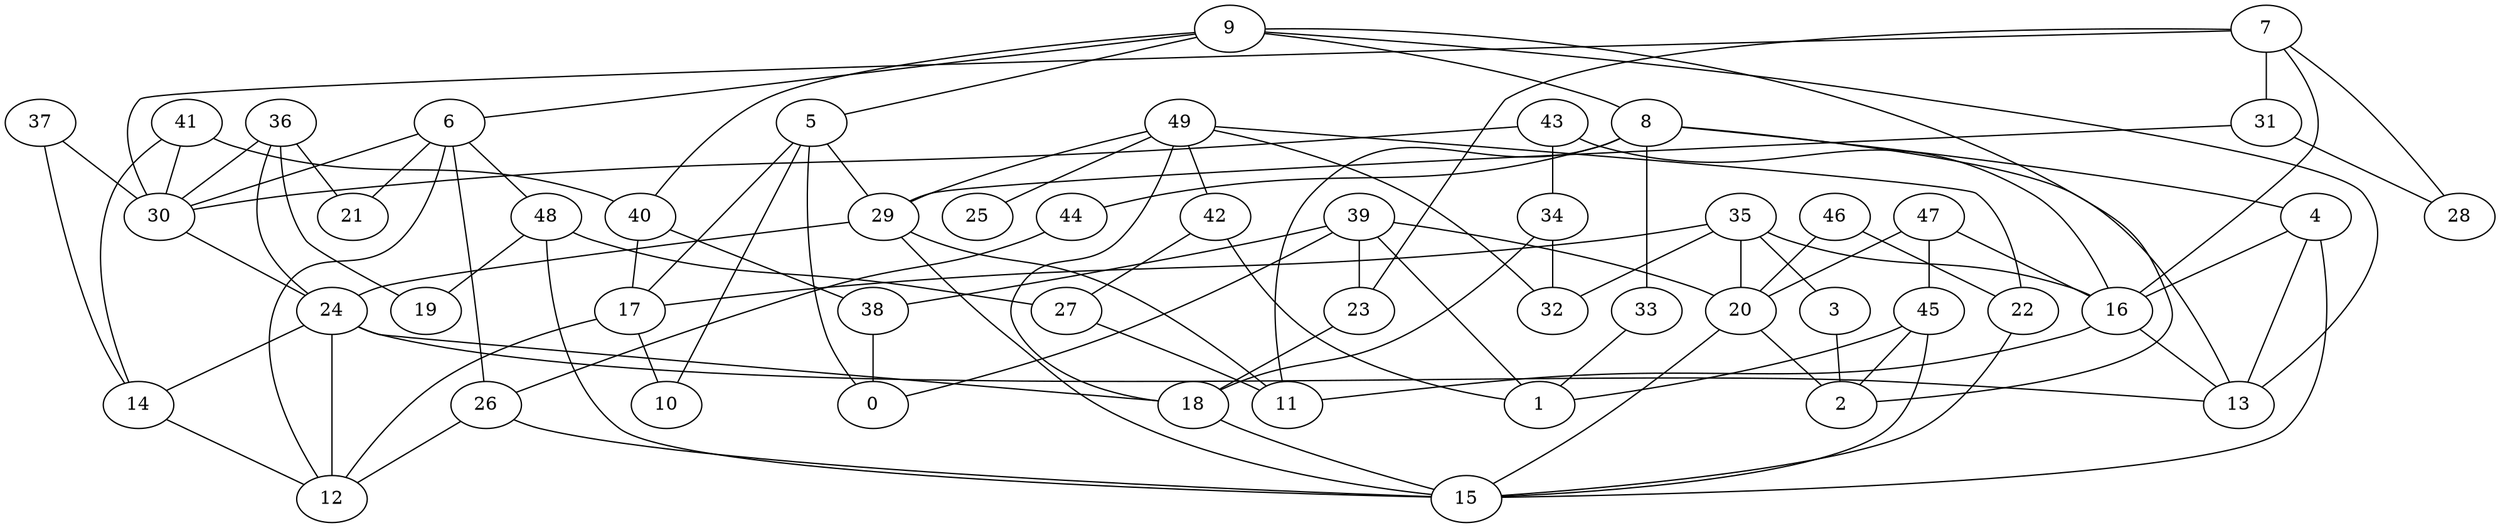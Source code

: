 digraph GG_graph {

subgraph G_graph {
edge [color = black]
"43" -> "16" [dir = none]
"46" -> "22" [dir = none]
"48" -> "15" [dir = none]
"47" -> "45" [dir = none]
"26" -> "15" [dir = none]
"9" -> "6" [dir = none]
"5" -> "10" [dir = none]
"5" -> "29" [dir = none]
"8" -> "44" [dir = none]
"8" -> "33" [dir = none]
"37" -> "14" [dir = none]
"22" -> "15" [dir = none]
"18" -> "15" [dir = none]
"36" -> "19" [dir = none]
"36" -> "24" [dir = none]
"4" -> "15" [dir = none]
"31" -> "28" [dir = none]
"31" -> "29" [dir = none]
"29" -> "15" [dir = none]
"29" -> "11" [dir = none]
"29" -> "24" [dir = none]
"24" -> "13" [dir = none]
"24" -> "12" [dir = none]
"24" -> "14" [dir = none]
"49" -> "25" [dir = none]
"49" -> "29" [dir = none]
"42" -> "27" [dir = none]
"42" -> "1" [dir = none]
"41" -> "40" [dir = none]
"41" -> "14" [dir = none]
"35" -> "20" [dir = none]
"35" -> "17" [dir = none]
"39" -> "38" [dir = none]
"39" -> "1" [dir = none]
"34" -> "32" [dir = none]
"34" -> "18" [dir = none]
"17" -> "12" [dir = none]
"7" -> "16" [dir = none]
"7" -> "30" [dir = none]
"38" -> "0" [dir = none]
"3" -> "2" [dir = none]
"30" -> "24" [dir = none]
"45" -> "2" [dir = none]
"45" -> "1" [dir = none]
"45" -> "15" [dir = none]
"6" -> "21" [dir = none]
"6" -> "30" [dir = none]
"33" -> "1" [dir = none]
"23" -> "18" [dir = none]
"9" -> "13" [dir = none]
"16" -> "13" [dir = none]
"39" -> "0" [dir = none]
"35" -> "16" [dir = none]
"43" -> "34" [dir = none]
"16" -> "11" [dir = none]
"48" -> "19" [dir = none]
"20" -> "2" [dir = none]
"9" -> "5" [dir = none]
"40" -> "38" [dir = none]
"49" -> "22" [dir = none]
"7" -> "23" [dir = none]
"7" -> "31" [dir = none]
"6" -> "48" [dir = none]
"35" -> "3" [dir = none]
"17" -> "10" [dir = none]
"8" -> "11" [dir = none]
"44" -> "26" [dir = none]
"37" -> "30" [dir = none]
"47" -> "16" [dir = none]
"49" -> "42" [dir = none]
"49" -> "32" [dir = none]
"7" -> "28" [dir = none]
"36" -> "30" [dir = none]
"27" -> "11" [dir = none]
"43" -> "30" [dir = none]
"48" -> "27" [dir = none]
"8" -> "13" [dir = none]
"36" -> "21" [dir = none]
"5" -> "17" [dir = none]
"35" -> "32" [dir = none]
"26" -> "12" [dir = none]
"49" -> "18" [dir = none]
"8" -> "4" [dir = none]
"39" -> "20" [dir = none]
"39" -> "23" [dir = none]
"9" -> "40" [dir = none]
"9" -> "2" [dir = none]
"14" -> "12" [dir = none]
"40" -> "17" [dir = none]
"5" -> "0" [dir = none]
"24" -> "18" [dir = none]
"9" -> "8" [dir = none]
"4" -> "16" [dir = none]
"20" -> "15" [dir = none]
"6" -> "12" [dir = none]
"47" -> "20" [dir = none]
"6" -> "26" [dir = none]
"41" -> "30" [dir = none]
"4" -> "13" [dir = none]
"46" -> "20" [dir = none]
}

}
